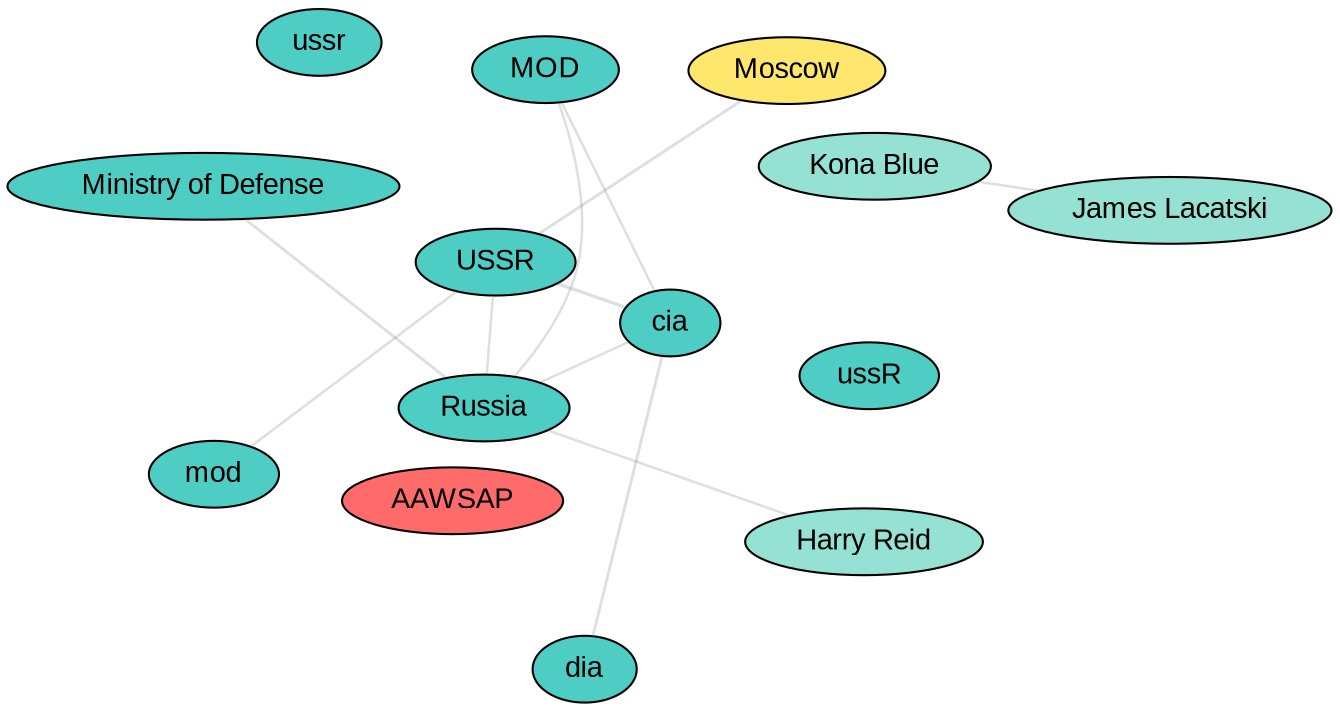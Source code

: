 graph Thread3Network {
  layout=fdp;
  overlap=false;
  splines=true;
  node [style=filled, fontname="Arial"];
  edge [color="#88888844"];

  "USSR" [fillcolor="#4ECDC4", label="USSR", width=0.37, height=0.37];
  "cia" [fillcolor="#4ECDC4", label="cia", width=0.37, height=0.37];
  "Russia" [fillcolor="#4ECDC4", label="Russia", width=0.36, height=0.36];
  "Ministry of Defense" [fillcolor="#4ECDC4", label="Ministry of Defense", width=0.32, height=0.32];
  "Moscow" [fillcolor="#FFE66D", label="Moscow", width=0.32, height=0.32];
  "MOD" [fillcolor="#4ECDC4", label="MOD", width=0.32, height=0.32];
  "dia" [fillcolor="#4ECDC4", label="dia", width=0.32, height=0.32];
  "Harry Reid" [fillcolor="#95E1D3", label="Harry Reid", width=0.31, height=0.31];
  "Kona Blue" [fillcolor="#95E1D3", label="Kona Blue", width=0.31, height=0.31];
  "James Lacatski" [fillcolor="#95E1D3", label="James Lacatski", width=0.31, height=0.31];
  "mod" [fillcolor="#4ECDC4", label="mod", width=0.31, height=0.31];
  "AAWSAP" [fillcolor="#FF6B6B", label="AAWSAP", width=0.30, height=0.30];
  "ussR" [fillcolor="#4ECDC4", label="ussR", width=0.30, height=0.30];
  "ussr" [fillcolor="#4ECDC4", label="ussr", width=0.30, height=0.30];

  "Harry Reid" -- "Russia" [penwidth=1.2];
  "James Lacatski" -- "Kona Blue" [penwidth=1.2];
  "Ministry of Defense" -- "Russia" [penwidth=1.4];
  "Moscow" -- "USSR" [penwidth=1.4];
  "MOD" -- "Russia" [penwidth=1.2];
  "USSR" -- "mod" [penwidth=1.2];
  "cia" -- "dia" [penwidth=1.4];
  "Russia" -- "USSR" [penwidth=1.2];
  "Russia" -- "cia" [penwidth=1.2];
  "USSR" -- "cia" [penwidth=1.6];
  "MOD" -- "cia" [penwidth=1.2];
}